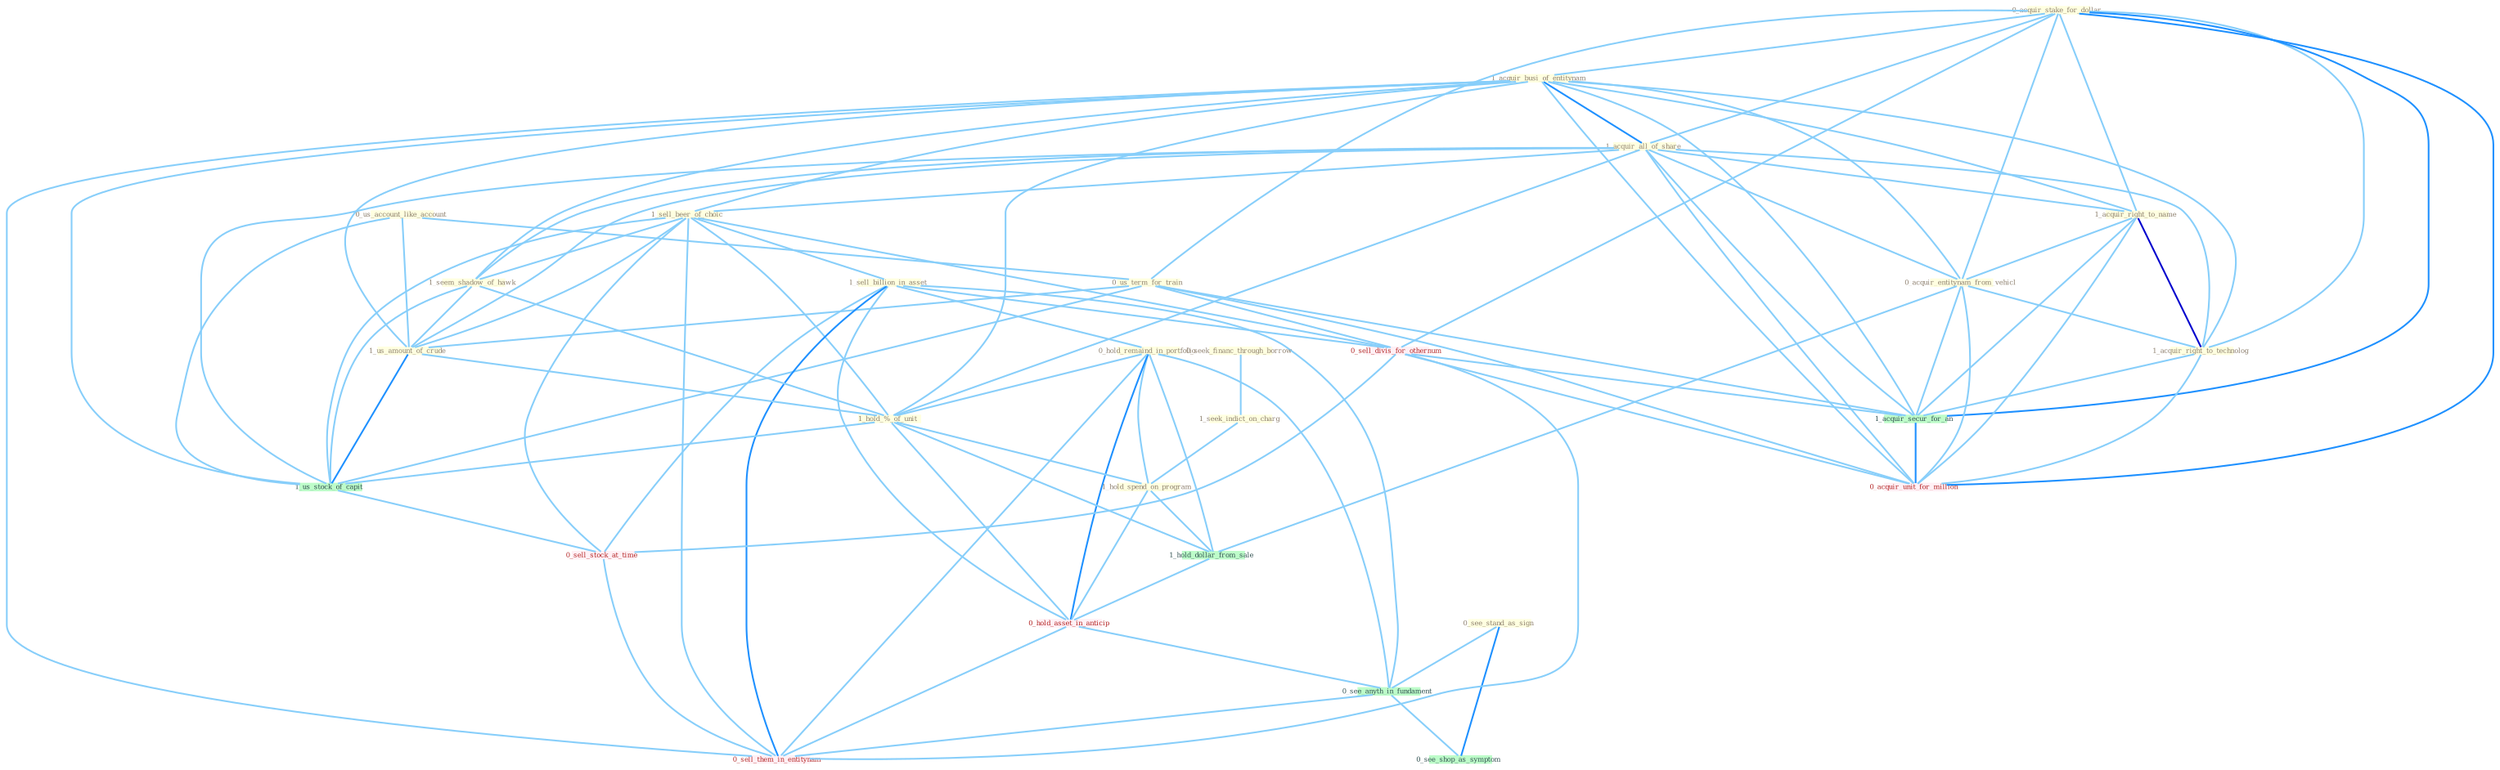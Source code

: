 Graph G{ 
    node
    [shape=polygon,style=filled,width=.5,height=.06,color="#BDFCC9",fixedsize=true,fontsize=4,
    fontcolor="#2f4f4f"];
    {node
    [color="#ffffe0", fontcolor="#8b7d6b"] "0_acquir_stake_for_dollar " "0_us_account_like_account " "0_see_stand_as_sign " "1_acquir_busi_of_entitynam " "1_acquir_all_of_share " "0_us_term_for_train " "1_acquir_right_to_name " "0_acquir_entitynam_from_vehicl " "1_sell_beer_of_choic " "1_sell_billion_in_asset " "0_hold_remaind_in_portfolio " "1_seem_shadow_of_hawk " "0_seek_financ_through_borrow " "1_seek_indict_on_charg " "1_acquir_right_to_technolog " "1_us_amount_of_crude " "1_hold_%_of_unit " "1_hold_spend_on_program "}
{node [color="#fff0f5", fontcolor="#b22222"] "0_sell_divis_for_othernum " "0_hold_asset_in_anticip " "0_sell_stock_at_time " "0_acquir_unit_for_million " "0_sell_them_in_entitynam "}
edge [color="#B0E2FF"];

	"0_acquir_stake_for_dollar " -- "1_acquir_busi_of_entitynam " [w="1", color="#87cefa" ];
	"0_acquir_stake_for_dollar " -- "1_acquir_all_of_share " [w="1", color="#87cefa" ];
	"0_acquir_stake_for_dollar " -- "0_us_term_for_train " [w="1", color="#87cefa" ];
	"0_acquir_stake_for_dollar " -- "1_acquir_right_to_name " [w="1", color="#87cefa" ];
	"0_acquir_stake_for_dollar " -- "0_acquir_entitynam_from_vehicl " [w="1", color="#87cefa" ];
	"0_acquir_stake_for_dollar " -- "1_acquir_right_to_technolog " [w="1", color="#87cefa" ];
	"0_acquir_stake_for_dollar " -- "0_sell_divis_for_othernum " [w="1", color="#87cefa" ];
	"0_acquir_stake_for_dollar " -- "1_acquir_secur_for_an " [w="2", color="#1e90ff" , len=0.8];
	"0_acquir_stake_for_dollar " -- "0_acquir_unit_for_million " [w="2", color="#1e90ff" , len=0.8];
	"0_us_account_like_account " -- "0_us_term_for_train " [w="1", color="#87cefa" ];
	"0_us_account_like_account " -- "1_us_amount_of_crude " [w="1", color="#87cefa" ];
	"0_us_account_like_account " -- "1_us_stock_of_capit " [w="1", color="#87cefa" ];
	"0_see_stand_as_sign " -- "0_see_anyth_in_fundament " [w="1", color="#87cefa" ];
	"0_see_stand_as_sign " -- "0_see_shop_as_symptom " [w="2", color="#1e90ff" , len=0.8];
	"1_acquir_busi_of_entitynam " -- "1_acquir_all_of_share " [w="2", color="#1e90ff" , len=0.8];
	"1_acquir_busi_of_entitynam " -- "1_acquir_right_to_name " [w="1", color="#87cefa" ];
	"1_acquir_busi_of_entitynam " -- "0_acquir_entitynam_from_vehicl " [w="1", color="#87cefa" ];
	"1_acquir_busi_of_entitynam " -- "1_sell_beer_of_choic " [w="1", color="#87cefa" ];
	"1_acquir_busi_of_entitynam " -- "1_seem_shadow_of_hawk " [w="1", color="#87cefa" ];
	"1_acquir_busi_of_entitynam " -- "1_acquir_right_to_technolog " [w="1", color="#87cefa" ];
	"1_acquir_busi_of_entitynam " -- "1_us_amount_of_crude " [w="1", color="#87cefa" ];
	"1_acquir_busi_of_entitynam " -- "1_hold_%_of_unit " [w="1", color="#87cefa" ];
	"1_acquir_busi_of_entitynam " -- "1_acquir_secur_for_an " [w="1", color="#87cefa" ];
	"1_acquir_busi_of_entitynam " -- "1_us_stock_of_capit " [w="1", color="#87cefa" ];
	"1_acquir_busi_of_entitynam " -- "0_acquir_unit_for_million " [w="1", color="#87cefa" ];
	"1_acquir_busi_of_entitynam " -- "0_sell_them_in_entitynam " [w="1", color="#87cefa" ];
	"1_acquir_all_of_share " -- "1_acquir_right_to_name " [w="1", color="#87cefa" ];
	"1_acquir_all_of_share " -- "0_acquir_entitynam_from_vehicl " [w="1", color="#87cefa" ];
	"1_acquir_all_of_share " -- "1_sell_beer_of_choic " [w="1", color="#87cefa" ];
	"1_acquir_all_of_share " -- "1_seem_shadow_of_hawk " [w="1", color="#87cefa" ];
	"1_acquir_all_of_share " -- "1_acquir_right_to_technolog " [w="1", color="#87cefa" ];
	"1_acquir_all_of_share " -- "1_us_amount_of_crude " [w="1", color="#87cefa" ];
	"1_acquir_all_of_share " -- "1_hold_%_of_unit " [w="1", color="#87cefa" ];
	"1_acquir_all_of_share " -- "1_acquir_secur_for_an " [w="1", color="#87cefa" ];
	"1_acquir_all_of_share " -- "1_us_stock_of_capit " [w="1", color="#87cefa" ];
	"1_acquir_all_of_share " -- "0_acquir_unit_for_million " [w="1", color="#87cefa" ];
	"0_us_term_for_train " -- "1_us_amount_of_crude " [w="1", color="#87cefa" ];
	"0_us_term_for_train " -- "0_sell_divis_for_othernum " [w="1", color="#87cefa" ];
	"0_us_term_for_train " -- "1_acquir_secur_for_an " [w="1", color="#87cefa" ];
	"0_us_term_for_train " -- "1_us_stock_of_capit " [w="1", color="#87cefa" ];
	"0_us_term_for_train " -- "0_acquir_unit_for_million " [w="1", color="#87cefa" ];
	"1_acquir_right_to_name " -- "0_acquir_entitynam_from_vehicl " [w="1", color="#87cefa" ];
	"1_acquir_right_to_name " -- "1_acquir_right_to_technolog " [w="3", color="#0000cd" , len=0.6];
	"1_acquir_right_to_name " -- "1_acquir_secur_for_an " [w="1", color="#87cefa" ];
	"1_acquir_right_to_name " -- "0_acquir_unit_for_million " [w="1", color="#87cefa" ];
	"0_acquir_entitynam_from_vehicl " -- "1_acquir_right_to_technolog " [w="1", color="#87cefa" ];
	"0_acquir_entitynam_from_vehicl " -- "1_acquir_secur_for_an " [w="1", color="#87cefa" ];
	"0_acquir_entitynam_from_vehicl " -- "1_hold_dollar_from_sale " [w="1", color="#87cefa" ];
	"0_acquir_entitynam_from_vehicl " -- "0_acquir_unit_for_million " [w="1", color="#87cefa" ];
	"1_sell_beer_of_choic " -- "1_sell_billion_in_asset " [w="1", color="#87cefa" ];
	"1_sell_beer_of_choic " -- "1_seem_shadow_of_hawk " [w="1", color="#87cefa" ];
	"1_sell_beer_of_choic " -- "1_us_amount_of_crude " [w="1", color="#87cefa" ];
	"1_sell_beer_of_choic " -- "1_hold_%_of_unit " [w="1", color="#87cefa" ];
	"1_sell_beer_of_choic " -- "0_sell_divis_for_othernum " [w="1", color="#87cefa" ];
	"1_sell_beer_of_choic " -- "1_us_stock_of_capit " [w="1", color="#87cefa" ];
	"1_sell_beer_of_choic " -- "0_sell_stock_at_time " [w="1", color="#87cefa" ];
	"1_sell_beer_of_choic " -- "0_sell_them_in_entitynam " [w="1", color="#87cefa" ];
	"1_sell_billion_in_asset " -- "0_hold_remaind_in_portfolio " [w="1", color="#87cefa" ];
	"1_sell_billion_in_asset " -- "0_sell_divis_for_othernum " [w="1", color="#87cefa" ];
	"1_sell_billion_in_asset " -- "0_hold_asset_in_anticip " [w="1", color="#87cefa" ];
	"1_sell_billion_in_asset " -- "0_sell_stock_at_time " [w="1", color="#87cefa" ];
	"1_sell_billion_in_asset " -- "0_see_anyth_in_fundament " [w="1", color="#87cefa" ];
	"1_sell_billion_in_asset " -- "0_sell_them_in_entitynam " [w="2", color="#1e90ff" , len=0.8];
	"0_hold_remaind_in_portfolio " -- "1_hold_%_of_unit " [w="1", color="#87cefa" ];
	"0_hold_remaind_in_portfolio " -- "1_hold_spend_on_program " [w="1", color="#87cefa" ];
	"0_hold_remaind_in_portfolio " -- "1_hold_dollar_from_sale " [w="1", color="#87cefa" ];
	"0_hold_remaind_in_portfolio " -- "0_hold_asset_in_anticip " [w="2", color="#1e90ff" , len=0.8];
	"0_hold_remaind_in_portfolio " -- "0_see_anyth_in_fundament " [w="1", color="#87cefa" ];
	"0_hold_remaind_in_portfolio " -- "0_sell_them_in_entitynam " [w="1", color="#87cefa" ];
	"1_seem_shadow_of_hawk " -- "1_us_amount_of_crude " [w="1", color="#87cefa" ];
	"1_seem_shadow_of_hawk " -- "1_hold_%_of_unit " [w="1", color="#87cefa" ];
	"1_seem_shadow_of_hawk " -- "1_us_stock_of_capit " [w="1", color="#87cefa" ];
	"0_seek_financ_through_borrow " -- "1_seek_indict_on_charg " [w="1", color="#87cefa" ];
	"1_seek_indict_on_charg " -- "1_hold_spend_on_program " [w="1", color="#87cefa" ];
	"1_acquir_right_to_technolog " -- "1_acquir_secur_for_an " [w="1", color="#87cefa" ];
	"1_acquir_right_to_technolog " -- "0_acquir_unit_for_million " [w="1", color="#87cefa" ];
	"1_us_amount_of_crude " -- "1_hold_%_of_unit " [w="1", color="#87cefa" ];
	"1_us_amount_of_crude " -- "1_us_stock_of_capit " [w="2", color="#1e90ff" , len=0.8];
	"1_hold_%_of_unit " -- "1_hold_spend_on_program " [w="1", color="#87cefa" ];
	"1_hold_%_of_unit " -- "1_us_stock_of_capit " [w="1", color="#87cefa" ];
	"1_hold_%_of_unit " -- "1_hold_dollar_from_sale " [w="1", color="#87cefa" ];
	"1_hold_%_of_unit " -- "0_hold_asset_in_anticip " [w="1", color="#87cefa" ];
	"1_hold_spend_on_program " -- "1_hold_dollar_from_sale " [w="1", color="#87cefa" ];
	"1_hold_spend_on_program " -- "0_hold_asset_in_anticip " [w="1", color="#87cefa" ];
	"0_sell_divis_for_othernum " -- "1_acquir_secur_for_an " [w="1", color="#87cefa" ];
	"0_sell_divis_for_othernum " -- "0_sell_stock_at_time " [w="1", color="#87cefa" ];
	"0_sell_divis_for_othernum " -- "0_acquir_unit_for_million " [w="1", color="#87cefa" ];
	"0_sell_divis_for_othernum " -- "0_sell_them_in_entitynam " [w="1", color="#87cefa" ];
	"1_acquir_secur_for_an " -- "0_acquir_unit_for_million " [w="2", color="#1e90ff" , len=0.8];
	"1_us_stock_of_capit " -- "0_sell_stock_at_time " [w="1", color="#87cefa" ];
	"1_hold_dollar_from_sale " -- "0_hold_asset_in_anticip " [w="1", color="#87cefa" ];
	"0_hold_asset_in_anticip " -- "0_see_anyth_in_fundament " [w="1", color="#87cefa" ];
	"0_hold_asset_in_anticip " -- "0_sell_them_in_entitynam " [w="1", color="#87cefa" ];
	"0_sell_stock_at_time " -- "0_sell_them_in_entitynam " [w="1", color="#87cefa" ];
	"0_see_anyth_in_fundament " -- "0_see_shop_as_symptom " [w="1", color="#87cefa" ];
	"0_see_anyth_in_fundament " -- "0_sell_them_in_entitynam " [w="1", color="#87cefa" ];
}